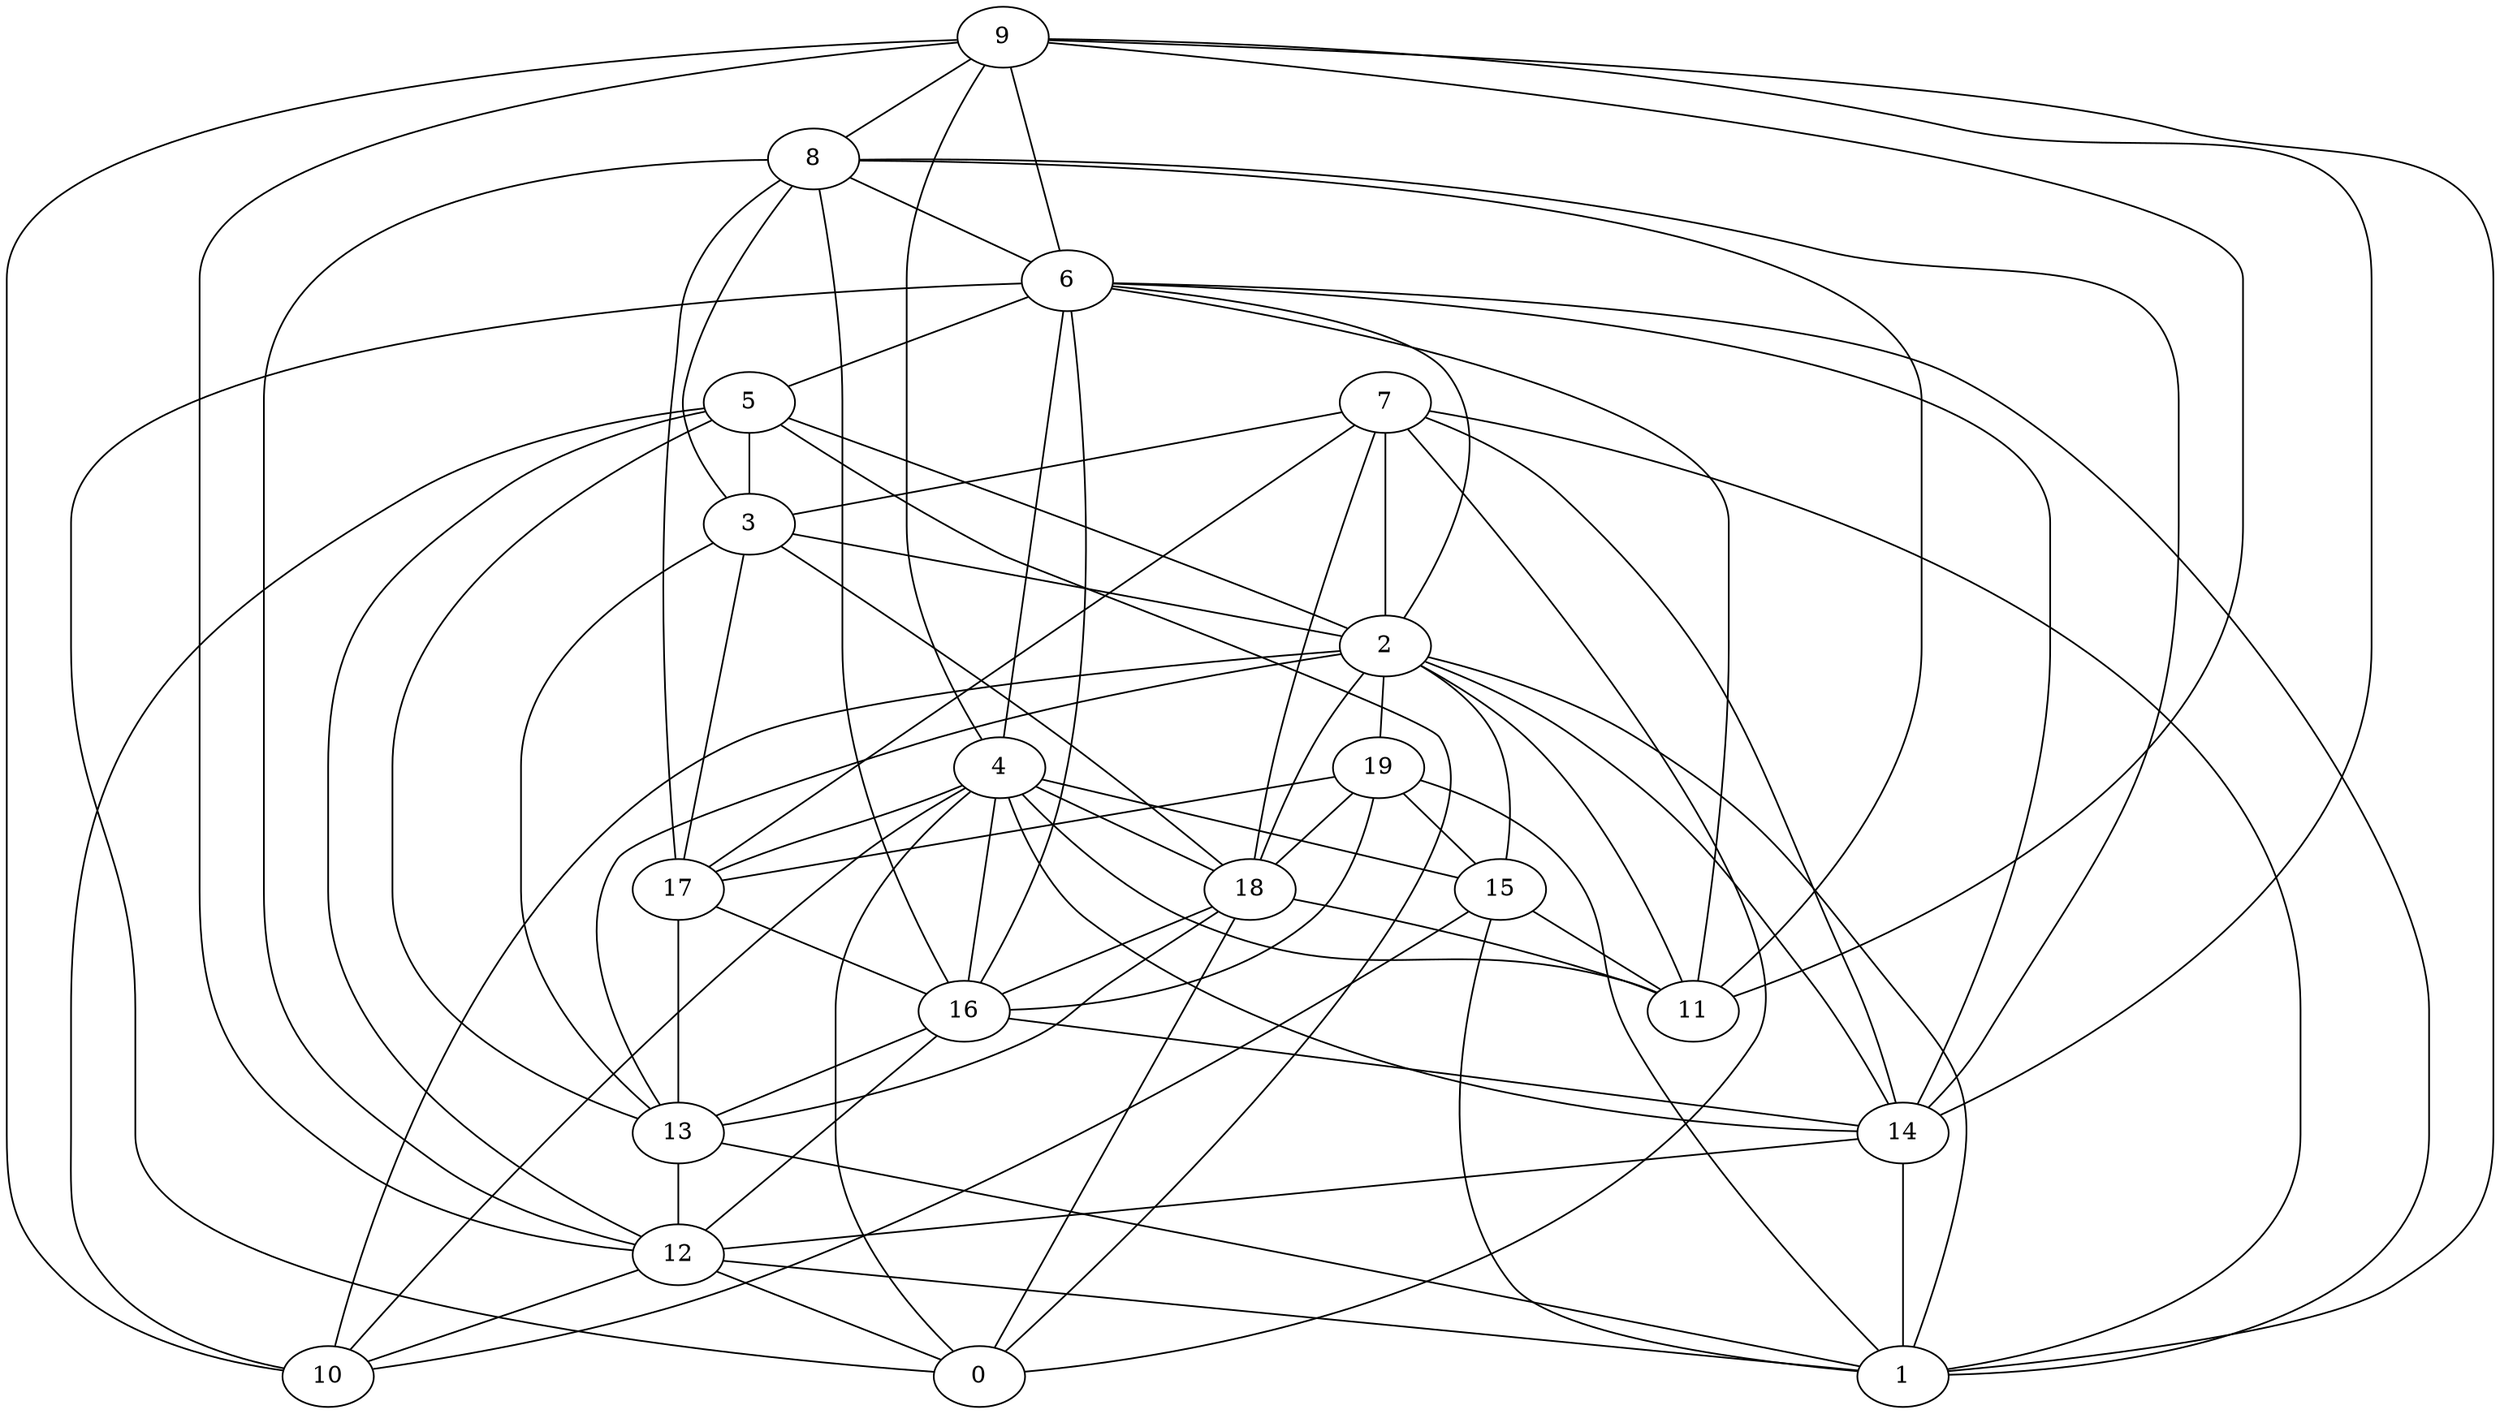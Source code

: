 digraph GG_graph {

subgraph G_graph {
edge [color = black]
"9" -> "4" [dir = none]
"9" -> "10" [dir = none]
"9" -> "6" [dir = none]
"9" -> "12" [dir = none]
"9" -> "11" [dir = none]
"18" -> "16" [dir = none]
"18" -> "0" [dir = none]
"7" -> "14" [dir = none]
"7" -> "18" [dir = none]
"7" -> "0" [dir = none]
"17" -> "16" [dir = none]
"8" -> "17" [dir = none]
"8" -> "6" [dir = none]
"4" -> "17" [dir = none]
"4" -> "18" [dir = none]
"4" -> "16" [dir = none]
"6" -> "5" [dir = none]
"6" -> "4" [dir = none]
"6" -> "14" [dir = none]
"19" -> "16" [dir = none]
"19" -> "18" [dir = none]
"19" -> "1" [dir = none]
"19" -> "15" [dir = none]
"2" -> "19" [dir = none]
"2" -> "10" [dir = none]
"15" -> "10" [dir = none]
"15" -> "11" [dir = none]
"15" -> "1" [dir = none]
"13" -> "1" [dir = none]
"13" -> "12" [dir = none]
"12" -> "1" [dir = none]
"16" -> "12" [dir = none]
"3" -> "2" [dir = none]
"5" -> "2" [dir = none]
"5" -> "12" [dir = none]
"5" -> "0" [dir = none]
"5" -> "10" [dir = none]
"5" -> "3" [dir = none]
"18" -> "11" [dir = none]
"2" -> "11" [dir = none]
"8" -> "12" [dir = none]
"9" -> "14" [dir = none]
"4" -> "0" [dir = none]
"8" -> "14" [dir = none]
"19" -> "17" [dir = none]
"6" -> "11" [dir = none]
"9" -> "1" [dir = none]
"16" -> "13" [dir = none]
"2" -> "14" [dir = none]
"14" -> "12" [dir = none]
"12" -> "10" [dir = none]
"6" -> "16" [dir = none]
"7" -> "17" [dir = none]
"12" -> "0" [dir = none]
"5" -> "13" [dir = none]
"2" -> "1" [dir = none]
"8" -> "11" [dir = none]
"2" -> "15" [dir = none]
"8" -> "3" [dir = none]
"4" -> "15" [dir = none]
"4" -> "10" [dir = none]
"3" -> "18" [dir = none]
"17" -> "13" [dir = none]
"2" -> "13" [dir = none]
"4" -> "11" [dir = none]
"18" -> "13" [dir = none]
"7" -> "1" [dir = none]
"3" -> "17" [dir = none]
"6" -> "1" [dir = none]
"14" -> "1" [dir = none]
"6" -> "0" [dir = none]
"8" -> "16" [dir = none]
"6" -> "2" [dir = none]
"16" -> "14" [dir = none]
"7" -> "3" [dir = none]
"4" -> "14" [dir = none]
"3" -> "13" [dir = none]
"7" -> "2" [dir = none]
"2" -> "18" [dir = none]
"9" -> "8" [dir = none]
}

}
